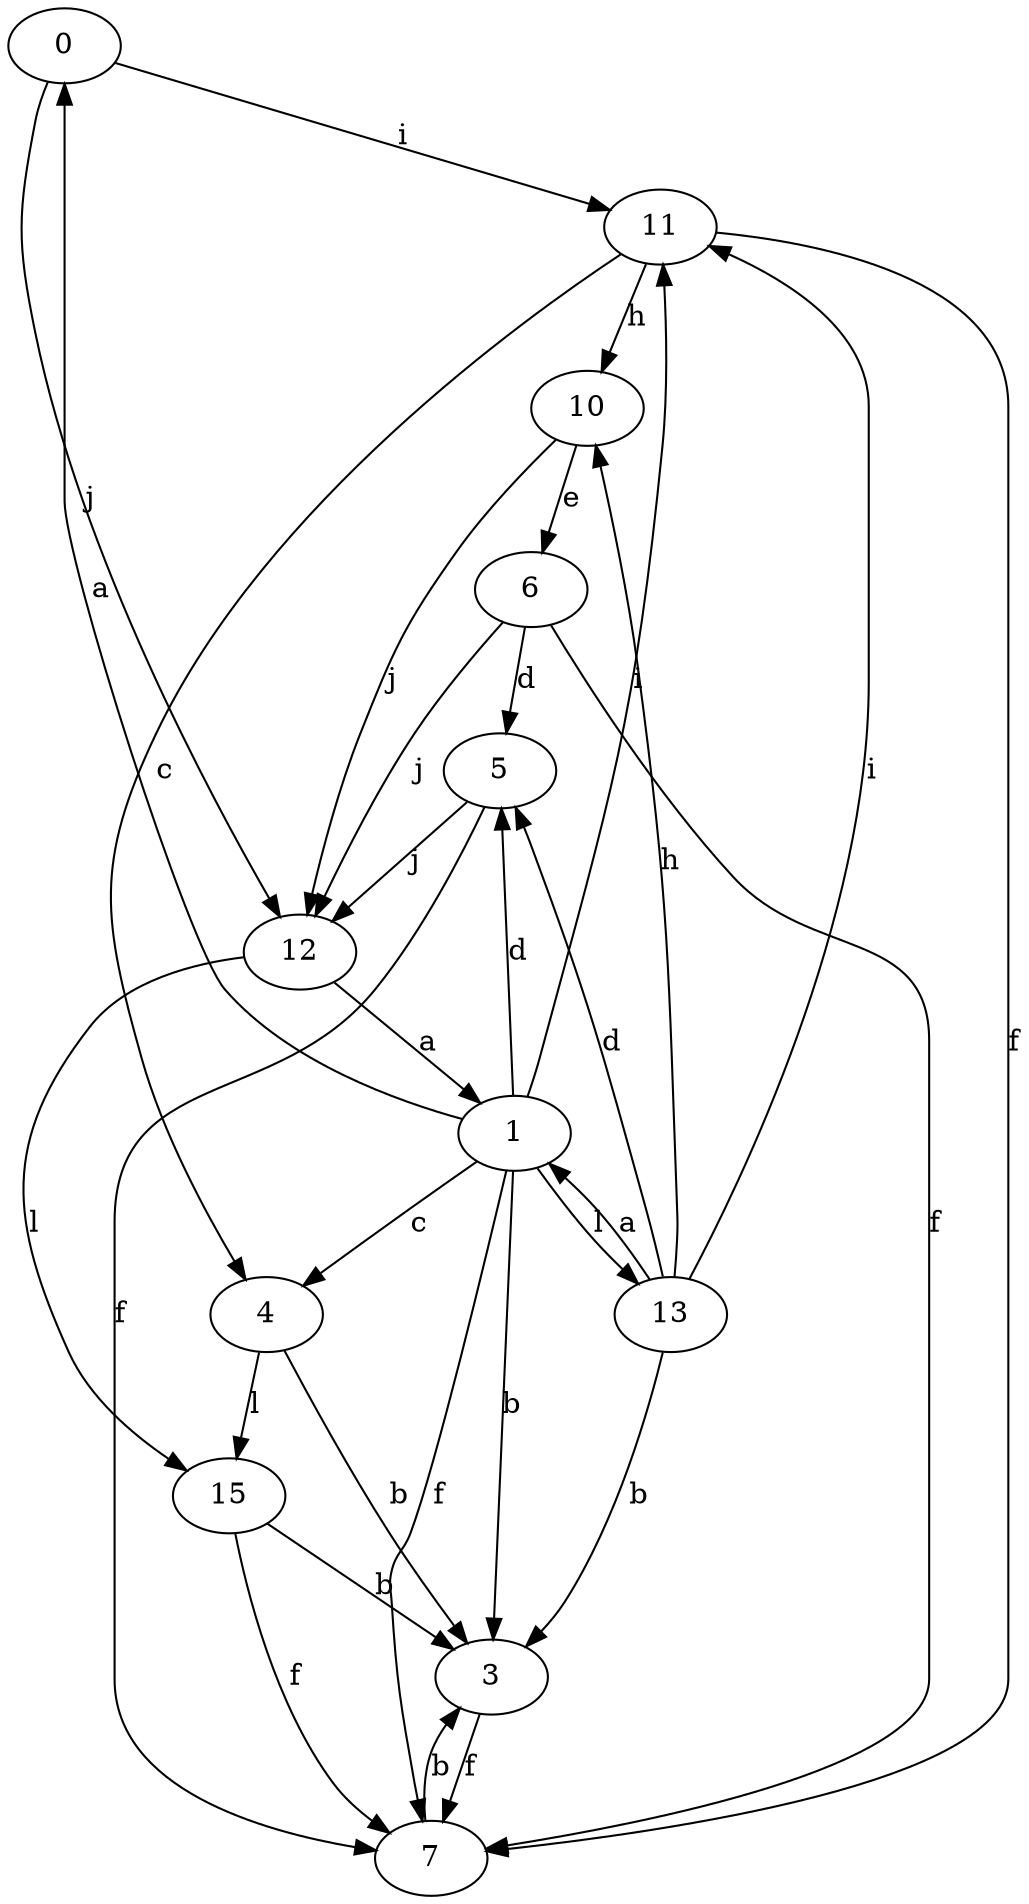 strict digraph  {
0;
1;
3;
4;
5;
6;
7;
10;
11;
12;
13;
15;
0 -> 11  [label=i];
0 -> 12  [label=j];
1 -> 0  [label=a];
1 -> 3  [label=b];
1 -> 4  [label=c];
1 -> 5  [label=d];
1 -> 7  [label=f];
1 -> 11  [label=i];
1 -> 13  [label=l];
3 -> 7  [label=f];
4 -> 3  [label=b];
4 -> 15  [label=l];
5 -> 7  [label=f];
5 -> 12  [label=j];
6 -> 5  [label=d];
6 -> 7  [label=f];
6 -> 12  [label=j];
7 -> 3  [label=b];
10 -> 6  [label=e];
10 -> 12  [label=j];
11 -> 4  [label=c];
11 -> 7  [label=f];
11 -> 10  [label=h];
12 -> 1  [label=a];
12 -> 15  [label=l];
13 -> 1  [label=a];
13 -> 3  [label=b];
13 -> 5  [label=d];
13 -> 10  [label=h];
13 -> 11  [label=i];
15 -> 3  [label=b];
15 -> 7  [label=f];
}
